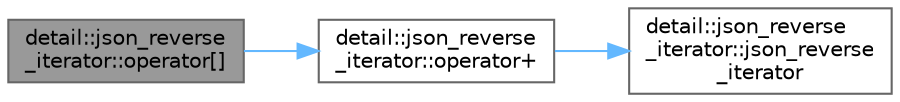 digraph "detail::json_reverse_iterator::operator[]"
{
 // INTERACTIVE_SVG=YES
 // LATEX_PDF_SIZE
  bgcolor="transparent";
  edge [fontname=Helvetica,fontsize=10,labelfontname=Helvetica,labelfontsize=10];
  node [fontname=Helvetica,fontsize=10,shape=box,height=0.2,width=0.4];
  rankdir="LR";
  Node1 [id="Node000001",label="detail::json_reverse\l_iterator::operator[]",height=0.2,width=0.4,color="gray40", fillcolor="grey60", style="filled", fontcolor="black",tooltip="access to successor"];
  Node1 -> Node2 [id="edge1_Node000001_Node000002",color="steelblue1",style="solid",tooltip=" "];
  Node2 [id="Node000002",label="detail::json_reverse\l_iterator::operator+",height=0.2,width=0.4,color="grey40", fillcolor="white", style="filled",URL="$classdetail_1_1json__reverse__iterator.html#adff7b1171a9a154b5a339b0a0e85404d",tooltip="add to iterator"];
  Node2 -> Node3 [id="edge2_Node000002_Node000003",color="steelblue1",style="solid",tooltip=" "];
  Node3 [id="Node000003",label="detail::json_reverse\l_iterator::json_reverse\l_iterator",height=0.2,width=0.4,color="grey40", fillcolor="white", style="filled",URL="$classdetail_1_1json__reverse__iterator.html#ad0012dca9469c2d5669ca2e446c8957d",tooltip="create reverse iterator from iterator"];
}
